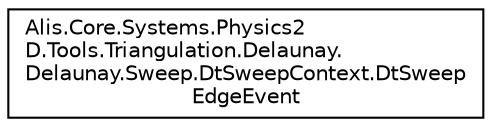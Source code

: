 digraph "Graphical Class Hierarchy"
{
 // LATEX_PDF_SIZE
  edge [fontname="Helvetica",fontsize="10",labelfontname="Helvetica",labelfontsize="10"];
  node [fontname="Helvetica",fontsize="10",shape=record];
  rankdir="LR";
  Node0 [label="Alis.Core.Systems.Physics2\lD.Tools.Triangulation.Delaunay.\lDelaunay.Sweep.DtSweepContext.DtSweep\lEdgeEvent",height=0.2,width=0.4,color="black", fillcolor="white", style="filled",URL="$class_alis_1_1_core_1_1_systems_1_1_physics2_d_1_1_tools_1_1_triangulation_1_1_delaunay_1_1_dela4feac039017fc818dc8926ea57445ac1.html",tooltip="The dt sweep edge event class"];
}
